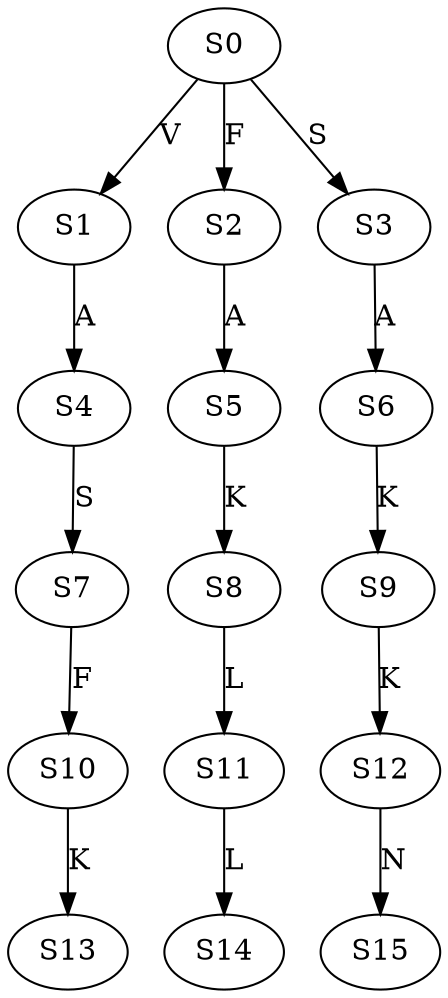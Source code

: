 strict digraph  {
	S0 -> S1 [ label = V ];
	S0 -> S2 [ label = F ];
	S0 -> S3 [ label = S ];
	S1 -> S4 [ label = A ];
	S2 -> S5 [ label = A ];
	S3 -> S6 [ label = A ];
	S4 -> S7 [ label = S ];
	S5 -> S8 [ label = K ];
	S6 -> S9 [ label = K ];
	S7 -> S10 [ label = F ];
	S8 -> S11 [ label = L ];
	S9 -> S12 [ label = K ];
	S10 -> S13 [ label = K ];
	S11 -> S14 [ label = L ];
	S12 -> S15 [ label = N ];
}
